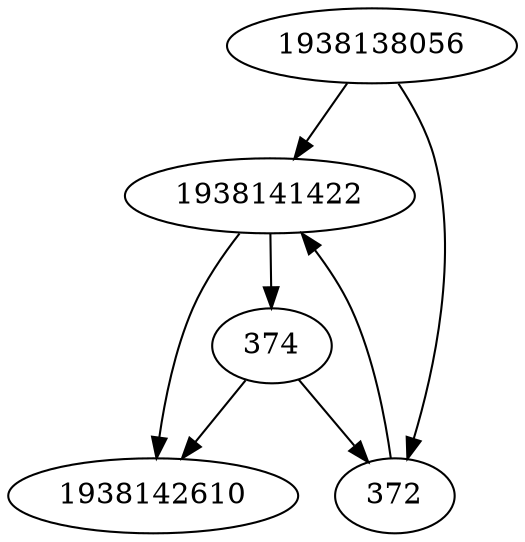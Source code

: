 strict digraph  {
1938138056;
1938141422;
1938142610;
372;
374;
1938138056 -> 1938141422;
1938138056 -> 372;
1938141422 -> 1938142610;
1938141422 -> 374;
372 -> 1938141422;
374 -> 372;
374 -> 1938142610;
}
